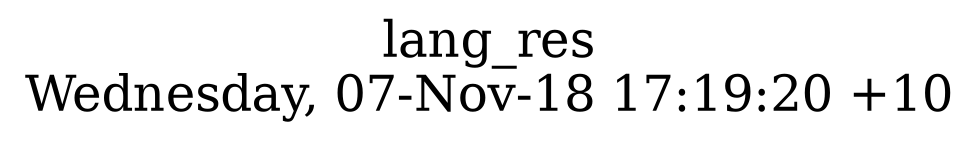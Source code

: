 digraph G {
fontsize="24";
label="lang_res\nWednesday, 07-Nov-18 17:19:20 +10";
nojustify=true;
ordering=out;
rankdir=LR;
size="30";
}
